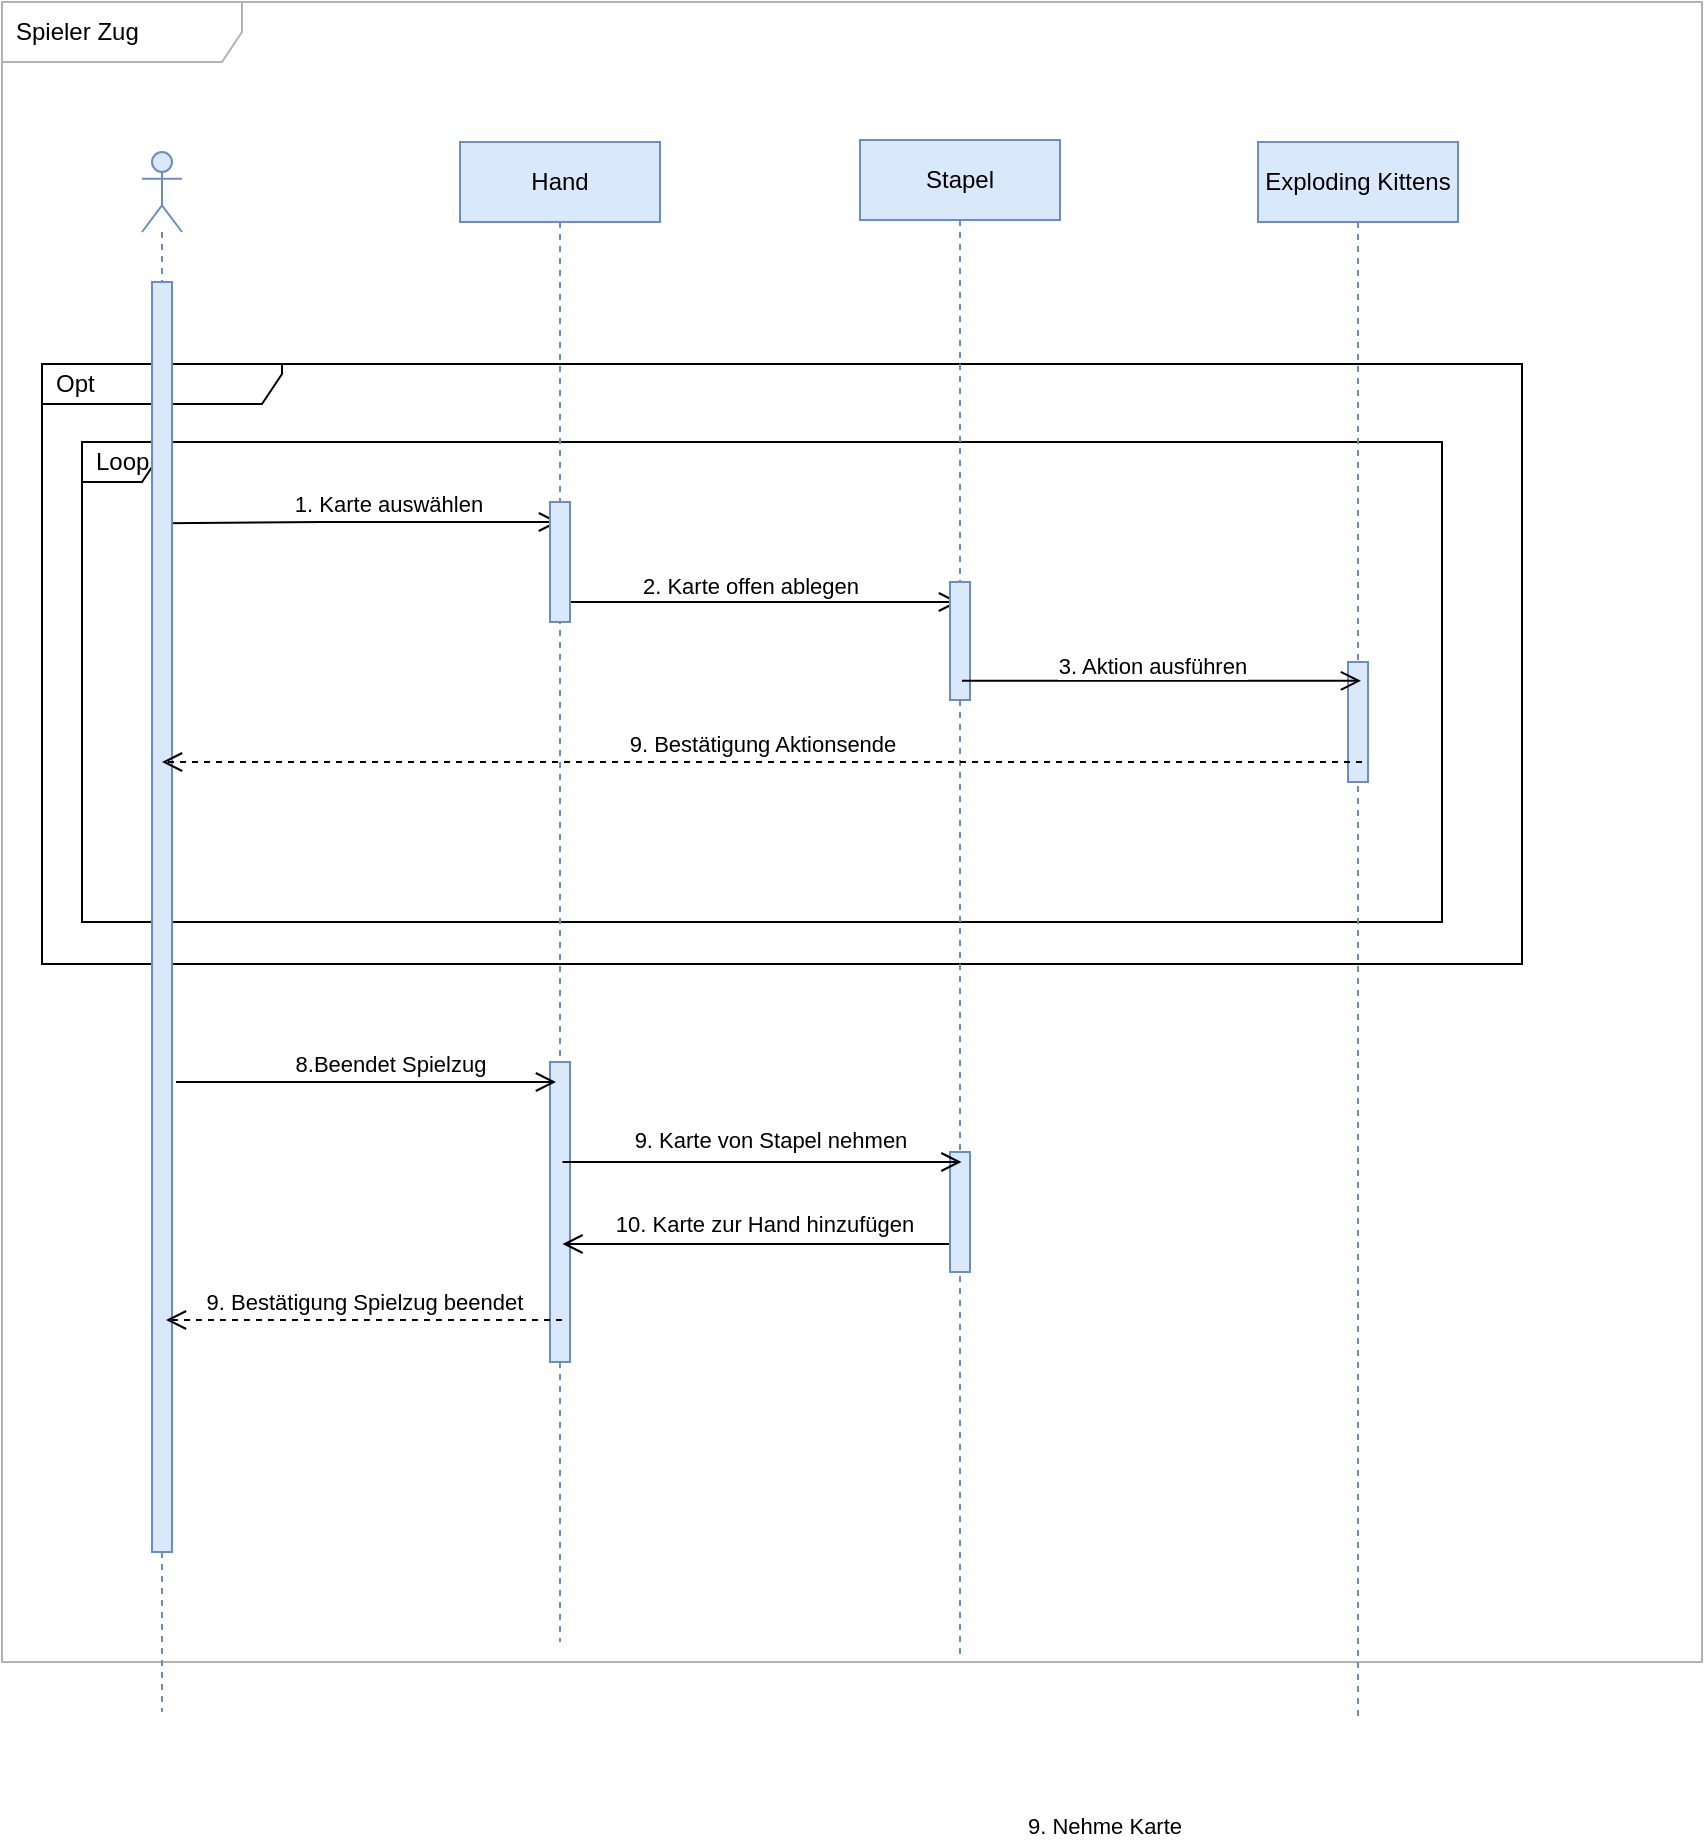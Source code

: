 <mxfile version="15.7.2" type="github">
  <diagram id="kgpKYQtTHZ0yAKxKKP6v" name="Page-1">
    <mxGraphModel dx="1483" dy="1881" grid="1" gridSize="10" guides="1" tooltips="1" connect="1" arrows="1" fold="1" page="1" pageScale="1" pageWidth="850" pageHeight="1100" math="0" shadow="0">
      <root>
        <mxCell id="0" />
        <mxCell id="1" parent="0" />
        <mxCell id="2CA6974sQvlHss55F8z--73" value="Loop" style="shape=umlFrame;whiteSpace=wrap;html=1;width=40;height=20;boundedLbl=1;verticalAlign=middle;align=left;spacingLeft=5;rounded=0;labelBackgroundColor=none;strokeColor=default;fillColor=none;gradientColor=none;" vertex="1" parent="1">
          <mxGeometry x="40" y="200" width="680" height="240" as="geometry" />
        </mxCell>
        <mxCell id="2CA6974sQvlHss55F8z--70" value="Spieler Zug" style="shape=umlFrame;whiteSpace=wrap;html=1;width=120;height=30;boundedLbl=1;verticalAlign=middle;align=left;spacingLeft=5;rounded=0;labelBackgroundColor=none;strokeColor=#B3B3B3;fillColor=none;gradientColor=none;" vertex="1" parent="1">
          <mxGeometry y="-20" width="850" height="830" as="geometry" />
        </mxCell>
        <mxCell id="2CA6974sQvlHss55F8z--72" value="Opt" style="shape=umlFrame;whiteSpace=wrap;html=1;width=120;height=20;boundedLbl=1;verticalAlign=middle;align=left;spacingLeft=5;rounded=0;labelBackgroundColor=none;strokeColor=default;fillColor=none;gradientColor=none;" vertex="1" parent="1">
          <mxGeometry x="20" y="161" width="740" height="300" as="geometry" />
        </mxCell>
        <mxCell id="2CA6974sQvlHss55F8z--12" value="" style="endArrow=open;startArrow=none;endFill=0;startFill=0;endSize=8;html=1;verticalAlign=bottom;labelBackgroundColor=none;strokeWidth=1;rounded=0;exitX=0.659;exitY=0.19;exitDx=0;exitDy=0;exitPerimeter=0;" edge="1" parent="1" source="2CA6974sQvlHss55F8z--69" target="2CA6974sQvlHss55F8z--15">
          <mxGeometry width="160" relative="1" as="geometry">
            <mxPoint x="69.324" y="240" as="sourcePoint" />
            <mxPoint x="260" y="240" as="targetPoint" />
            <Array as="points">
              <mxPoint x="160" y="240" />
            </Array>
          </mxGeometry>
        </mxCell>
        <mxCell id="2CA6974sQvlHss55F8z--13" value="1. Karte auswählen" style="edgeLabel;html=1;align=center;verticalAlign=middle;resizable=0;points=[];" vertex="1" connectable="0" parent="2CA6974sQvlHss55F8z--12">
          <mxGeometry x="0.118" y="9" relative="1" as="geometry">
            <mxPoint x="1" as="offset" />
          </mxGeometry>
        </mxCell>
        <mxCell id="2CA6974sQvlHss55F8z--15" value="Hand" style="shape=umlLifeline;perimeter=lifelinePerimeter;whiteSpace=wrap;html=1;container=1;collapsible=0;recursiveResize=0;outlineConnect=0;rounded=0;labelBackgroundColor=none;fillColor=#dae8fc;strokeColor=#6c8ebf;" vertex="1" parent="1">
          <mxGeometry x="229" y="50" width="100" height="750" as="geometry" />
        </mxCell>
        <mxCell id="2CA6974sQvlHss55F8z--35" value="" style="endArrow=open;html=1;rounded=0;verticalAlign=bottom;strokeWidth=1;labelBackgroundColor=none;endFill=0;endSize=8;startFill=0;" edge="1" parent="2CA6974sQvlHss55F8z--15" target="2CA6974sQvlHss55F8z--16">
          <mxGeometry width="50" height="50" relative="1" as="geometry">
            <mxPoint x="50.004" y="230" as="sourcePoint" />
            <mxPoint x="189.18" y="230" as="targetPoint" />
            <Array as="points">
              <mxPoint x="110.68" y="230" />
            </Array>
          </mxGeometry>
        </mxCell>
        <mxCell id="2CA6974sQvlHss55F8z--75" value="2. Karte offen ablegen" style="edgeLabel;html=1;align=center;verticalAlign=middle;resizable=0;points=[];" vertex="1" connectable="0" parent="2CA6974sQvlHss55F8z--35">
          <mxGeometry x="-0.344" y="4" relative="1" as="geometry">
            <mxPoint x="29" y="-4" as="offset" />
          </mxGeometry>
        </mxCell>
        <mxCell id="2CA6974sQvlHss55F8z--84" value="" style="rounded=0;whiteSpace=wrap;html=1;labelBackgroundColor=none;strokeColor=#6c8ebf;fillColor=#dae8fc;" vertex="1" parent="2CA6974sQvlHss55F8z--15">
          <mxGeometry x="45" y="180" width="10" height="60" as="geometry" />
        </mxCell>
        <mxCell id="2CA6974sQvlHss55F8z--94" value="" style="rounded=0;whiteSpace=wrap;html=1;labelBackgroundColor=none;strokeColor=#6c8ebf;fillColor=#dae8fc;" vertex="1" parent="2CA6974sQvlHss55F8z--15">
          <mxGeometry x="45" y="460" width="10" height="150" as="geometry" />
        </mxCell>
        <mxCell id="2CA6974sQvlHss55F8z--16" value="Stapel" style="shape=umlLifeline;perimeter=lifelinePerimeter;whiteSpace=wrap;html=1;container=1;collapsible=0;recursiveResize=0;outlineConnect=0;rounded=0;labelBackgroundColor=none;fillColor=#dae8fc;strokeColor=#6c8ebf;" vertex="1" parent="1">
          <mxGeometry x="429" y="49" width="100" height="760" as="geometry" />
        </mxCell>
        <mxCell id="2CA6974sQvlHss55F8z--85" value="" style="rounded=0;whiteSpace=wrap;html=1;labelBackgroundColor=none;strokeColor=#6c8ebf;fillColor=#dae8fc;" vertex="1" parent="2CA6974sQvlHss55F8z--16">
          <mxGeometry x="45" y="221" width="10" height="59" as="geometry" />
        </mxCell>
        <mxCell id="2CA6974sQvlHss55F8z--88" value="" style="endArrow=open;html=1;rounded=0;verticalAlign=bottom;strokeWidth=1;labelBackgroundColor=none;endFill=0;endSize=8;startFill=0;" edge="1" parent="2CA6974sQvlHss55F8z--16">
          <mxGeometry width="50" height="50" relative="1" as="geometry">
            <mxPoint x="50.75" y="552" as="sourcePoint" />
            <mxPoint x="-148.746" y="552" as="targetPoint" />
            <Array as="points">
              <mxPoint x="-88.07" y="552" />
            </Array>
          </mxGeometry>
        </mxCell>
        <mxCell id="2CA6974sQvlHss55F8z--89" value="10. Karte zur Hand hinzufügen" style="edgeLabel;html=1;align=center;verticalAlign=middle;resizable=0;points=[];" vertex="1" connectable="0" parent="2CA6974sQvlHss55F8z--88">
          <mxGeometry x="-0.344" y="4" relative="1" as="geometry">
            <mxPoint x="-34" y="-14" as="offset" />
          </mxGeometry>
        </mxCell>
        <mxCell id="2CA6974sQvlHss55F8z--95" value="" style="rounded=0;whiteSpace=wrap;html=1;labelBackgroundColor=none;strokeColor=#6c8ebf;fillColor=#dae8fc;" vertex="1" parent="2CA6974sQvlHss55F8z--16">
          <mxGeometry x="45" y="506" width="10" height="60" as="geometry" />
        </mxCell>
        <mxCell id="2CA6974sQvlHss55F8z--38" value="Exploding Kittens" style="shape=umlLifeline;perimeter=lifelinePerimeter;whiteSpace=wrap;html=1;container=1;collapsible=0;recursiveResize=0;outlineConnect=0;rounded=0;labelBackgroundColor=none;fillColor=#dae8fc;strokeColor=#6c8ebf;" vertex="1" parent="1">
          <mxGeometry x="628" y="50" width="100" height="790" as="geometry" />
        </mxCell>
        <mxCell id="2CA6974sQvlHss55F8z--80" value="" style="rounded=0;whiteSpace=wrap;html=1;labelBackgroundColor=none;strokeColor=#6c8ebf;fillColor=#dae8fc;" vertex="1" parent="2CA6974sQvlHss55F8z--38">
          <mxGeometry x="45" y="260" width="10" height="60" as="geometry" />
        </mxCell>
        <mxCell id="2CA6974sQvlHss55F8z--42" value="" style="shape=umlLifeline;participant=umlActor;perimeter=lifelinePerimeter;whiteSpace=wrap;html=1;container=1;collapsible=0;recursiveResize=0;verticalAlign=top;spacingTop=36;outlineConnect=0;rounded=0;labelBackgroundColor=none;strokeColor=#6c8ebf;fillColor=#dae8fc;" vertex="1" parent="1">
          <mxGeometry x="70" y="55" width="20" height="780" as="geometry" />
        </mxCell>
        <mxCell id="2CA6974sQvlHss55F8z--69" value="" style="rounded=0;whiteSpace=wrap;html=1;labelBackgroundColor=none;strokeColor=#6c8ebf;fillColor=#dae8fc;" vertex="1" parent="2CA6974sQvlHss55F8z--42">
          <mxGeometry x="5" y="65" width="10" height="635" as="geometry" />
        </mxCell>
        <mxCell id="2CA6974sQvlHss55F8z--61" value="" style="endArrow=open;startArrow=none;endFill=0;startFill=0;endSize=8;html=1;verticalAlign=bottom;labelBackgroundColor=none;strokeWidth=1;rounded=0;" edge="1" parent="1">
          <mxGeometry width="160" relative="1" as="geometry">
            <mxPoint x="86.997" y="520" as="sourcePoint" />
            <mxPoint x="277" y="520" as="targetPoint" />
            <Array as="points">
              <mxPoint x="177.33" y="520" />
            </Array>
          </mxGeometry>
        </mxCell>
        <mxCell id="2CA6974sQvlHss55F8z--62" value="8.Beendet Spielzug" style="edgeLabel;html=1;align=center;verticalAlign=middle;resizable=0;points=[];" vertex="1" connectable="0" parent="2CA6974sQvlHss55F8z--61">
          <mxGeometry x="0.118" y="9" relative="1" as="geometry">
            <mxPoint x="1" as="offset" />
          </mxGeometry>
        </mxCell>
        <mxCell id="2CA6974sQvlHss55F8z--77" value="" style="endArrow=open;html=1;rounded=0;verticalAlign=bottom;strokeWidth=1;labelBackgroundColor=none;endFill=0;endSize=8;startFill=0;" edge="1" parent="1">
          <mxGeometry width="50" height="50" relative="1" as="geometry">
            <mxPoint x="480.004" y="319.41" as="sourcePoint" />
            <mxPoint x="679.5" y="319.41" as="targetPoint" />
            <Array as="points">
              <mxPoint x="540.68" y="319.41" />
            </Array>
          </mxGeometry>
        </mxCell>
        <mxCell id="2CA6974sQvlHss55F8z--78" value="3. Aktion ausführen" style="edgeLabel;html=1;align=center;verticalAlign=middle;resizable=0;points=[];" vertex="1" connectable="0" parent="2CA6974sQvlHss55F8z--77">
          <mxGeometry x="-0.344" y="4" relative="1" as="geometry">
            <mxPoint x="29" y="-4" as="offset" />
          </mxGeometry>
        </mxCell>
        <mxCell id="2CA6974sQvlHss55F8z--79" value="9. Bestätigung Spielzug beendet" style="endArrow=open;startArrow=none;endFill=0;startFill=0;endSize=8;html=1;verticalAlign=bottom;dashed=1;labelBackgroundColor=none;rounded=0;" edge="1" parent="1">
          <mxGeometry width="160" relative="1" as="geometry">
            <mxPoint x="280" y="639" as="sourcePoint" />
            <mxPoint x="82" y="639" as="targetPoint" />
          </mxGeometry>
        </mxCell>
        <mxCell id="2CA6974sQvlHss55F8z--82" value="9. Bestätigung Aktionsende" style="endArrow=open;startArrow=none;endFill=0;startFill=0;endSize=8;html=1;verticalAlign=bottom;dashed=1;labelBackgroundColor=none;rounded=0;" edge="1" parent="1" target="2CA6974sQvlHss55F8z--42">
          <mxGeometry width="160" relative="1" as="geometry">
            <mxPoint x="680" y="360" as="sourcePoint" />
            <mxPoint x="100.0" y="360" as="targetPoint" />
          </mxGeometry>
        </mxCell>
        <mxCell id="2CA6974sQvlHss55F8z--86" value="" style="endArrow=open;html=1;rounded=0;verticalAlign=bottom;strokeWidth=1;labelBackgroundColor=none;endFill=0;endSize=8;startFill=0;" edge="1" parent="1">
          <mxGeometry width="50" height="50" relative="1" as="geometry">
            <mxPoint x="280.254" y="560" as="sourcePoint" />
            <mxPoint x="479.75" y="560" as="targetPoint" />
            <Array as="points">
              <mxPoint x="340.93" y="560" />
            </Array>
          </mxGeometry>
        </mxCell>
        <mxCell id="2CA6974sQvlHss55F8z--87" value="9. Nehme Karte" style="edgeLabel;html=1;align=center;verticalAlign=middle;resizable=0;points=[];" vertex="1" connectable="0" parent="2CA6974sQvlHss55F8z--86">
          <mxGeometry x="-0.344" y="4" relative="1" as="geometry">
            <mxPoint x="205" y="336" as="offset" />
          </mxGeometry>
        </mxCell>
        <mxCell id="2CA6974sQvlHss55F8z--99" value="9. Karte von Stapel nehmen" style="edgeLabel;html=1;align=center;verticalAlign=middle;resizable=0;points=[];" vertex="1" connectable="0" parent="2CA6974sQvlHss55F8z--86">
          <mxGeometry x="0.117" y="7" relative="1" as="geometry">
            <mxPoint x="-8" y="-4" as="offset" />
          </mxGeometry>
        </mxCell>
      </root>
    </mxGraphModel>
  </diagram>
</mxfile>
